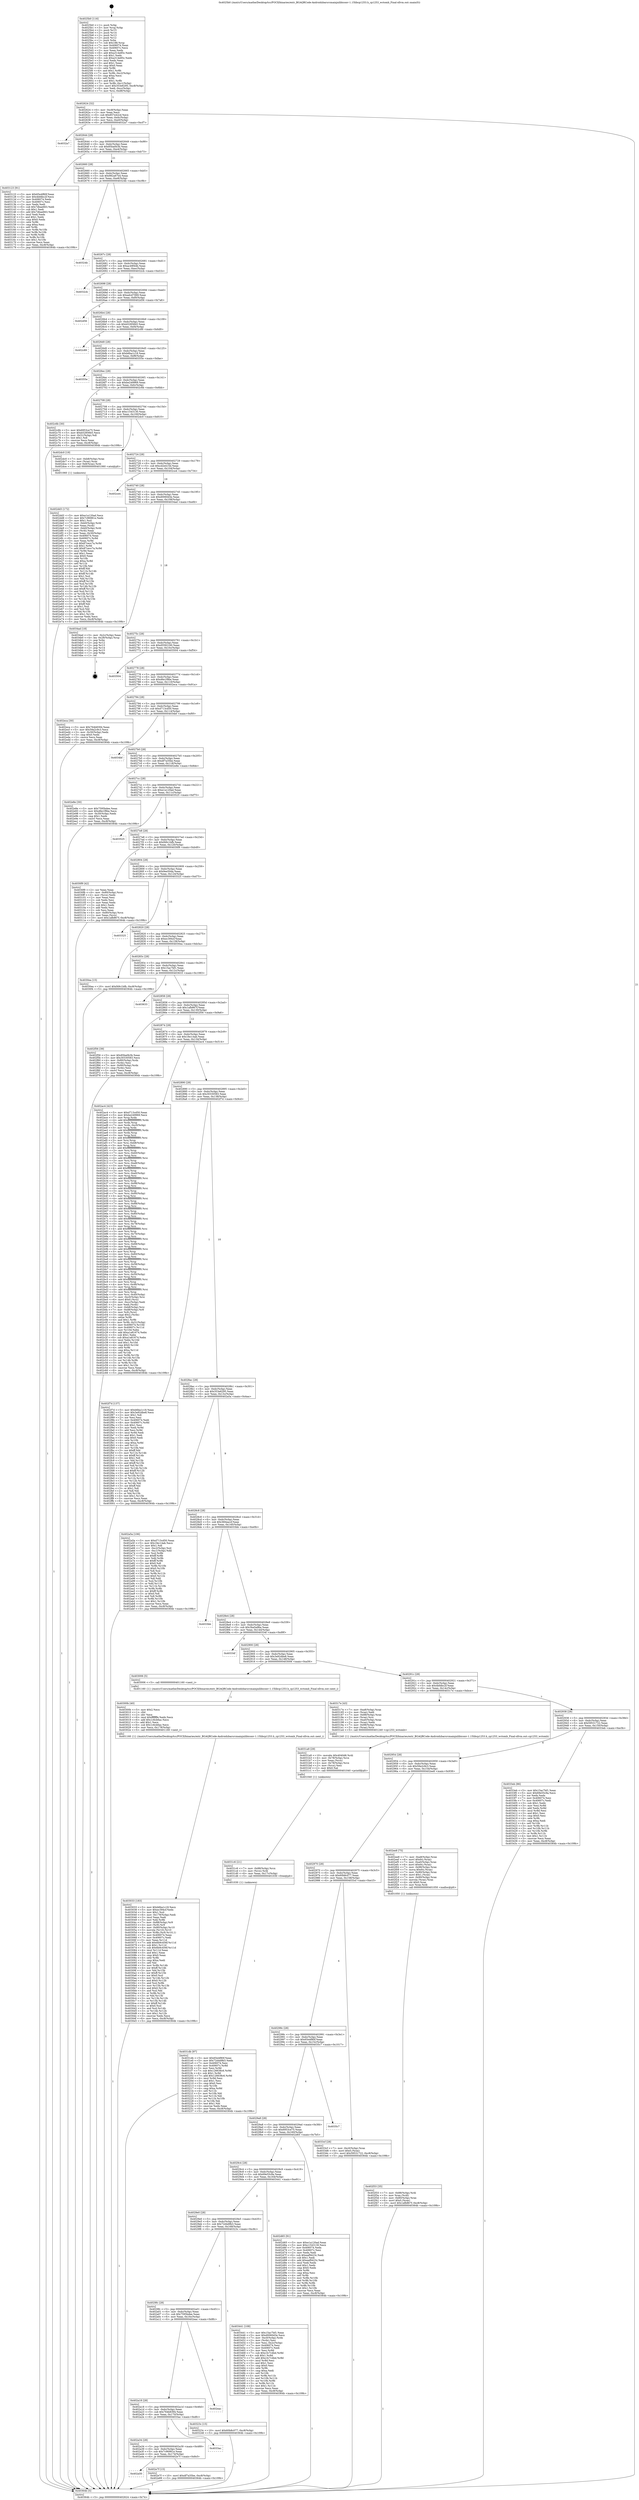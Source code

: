 digraph "0x4025b0" {
  label = "0x4025b0 (/mnt/c/Users/mathe/Desktop/tcc/POCII/binaries/extr_BGAQRCode-Androidzbarsrcmainjnilibiconv-1.15libcp1253.h_cp1253_wctomb_Final-ollvm.out::main(0))"
  labelloc = "t"
  node[shape=record]

  Entry [label="",width=0.3,height=0.3,shape=circle,fillcolor=black,style=filled]
  "0x402624" [label="{
     0x402624 [32]\l
     | [instrs]\l
     &nbsp;&nbsp;0x402624 \<+6\>: mov -0xc8(%rbp),%eax\l
     &nbsp;&nbsp;0x40262a \<+2\>: mov %eax,%ecx\l
     &nbsp;&nbsp;0x40262c \<+6\>: sub $0x857e42cd,%ecx\l
     &nbsp;&nbsp;0x402632 \<+6\>: mov %eax,-0xdc(%rbp)\l
     &nbsp;&nbsp;0x402638 \<+6\>: mov %ecx,-0xe0(%rbp)\l
     &nbsp;&nbsp;0x40263e \<+6\>: je 00000000004032a7 \<main+0xcf7\>\l
  }"]
  "0x4032a7" [label="{
     0x4032a7\l
  }", style=dashed]
  "0x402644" [label="{
     0x402644 [28]\l
     | [instrs]\l
     &nbsp;&nbsp;0x402644 \<+5\>: jmp 0000000000402649 \<main+0x99\>\l
     &nbsp;&nbsp;0x402649 \<+6\>: mov -0xdc(%rbp),%eax\l
     &nbsp;&nbsp;0x40264f \<+5\>: sub $0x85ba0b3b,%eax\l
     &nbsp;&nbsp;0x402654 \<+6\>: mov %eax,-0xe4(%rbp)\l
     &nbsp;&nbsp;0x40265a \<+6\>: je 0000000000403123 \<main+0xb73\>\l
  }"]
  Exit [label="",width=0.3,height=0.3,shape=circle,fillcolor=black,style=filled,peripheries=2]
  "0x403123" [label="{
     0x403123 [91]\l
     | [instrs]\l
     &nbsp;&nbsp;0x403123 \<+5\>: mov $0x65e4f80f,%eax\l
     &nbsp;&nbsp;0x403128 \<+5\>: mov $0x4bfdbc2f,%ecx\l
     &nbsp;&nbsp;0x40312d \<+7\>: mov 0x406074,%edx\l
     &nbsp;&nbsp;0x403134 \<+7\>: mov 0x40607c,%esi\l
     &nbsp;&nbsp;0x40313b \<+2\>: mov %edx,%edi\l
     &nbsp;&nbsp;0x40313d \<+6\>: sub $0x7dbae663,%edi\l
     &nbsp;&nbsp;0x403143 \<+3\>: sub $0x1,%edi\l
     &nbsp;&nbsp;0x403146 \<+6\>: add $0x7dbae663,%edi\l
     &nbsp;&nbsp;0x40314c \<+3\>: imul %edi,%edx\l
     &nbsp;&nbsp;0x40314f \<+3\>: and $0x1,%edx\l
     &nbsp;&nbsp;0x403152 \<+3\>: cmp $0x0,%edx\l
     &nbsp;&nbsp;0x403155 \<+4\>: sete %r8b\l
     &nbsp;&nbsp;0x403159 \<+3\>: cmp $0xa,%esi\l
     &nbsp;&nbsp;0x40315c \<+4\>: setl %r9b\l
     &nbsp;&nbsp;0x403160 \<+3\>: mov %r8b,%r10b\l
     &nbsp;&nbsp;0x403163 \<+3\>: and %r9b,%r10b\l
     &nbsp;&nbsp;0x403166 \<+3\>: xor %r9b,%r8b\l
     &nbsp;&nbsp;0x403169 \<+3\>: or %r8b,%r10b\l
     &nbsp;&nbsp;0x40316c \<+4\>: test $0x1,%r10b\l
     &nbsp;&nbsp;0x403170 \<+3\>: cmovne %ecx,%eax\l
     &nbsp;&nbsp;0x403173 \<+6\>: mov %eax,-0xc8(%rbp)\l
     &nbsp;&nbsp;0x403179 \<+5\>: jmp 000000000040364b \<main+0x109b\>\l
  }"]
  "0x402660" [label="{
     0x402660 [28]\l
     | [instrs]\l
     &nbsp;&nbsp;0x402660 \<+5\>: jmp 0000000000402665 \<main+0xb5\>\l
     &nbsp;&nbsp;0x402665 \<+6\>: mov -0xdc(%rbp),%eax\l
     &nbsp;&nbsp;0x40266b \<+5\>: sub $0x982a67e4,%eax\l
     &nbsp;&nbsp;0x402670 \<+6\>: mov %eax,-0xe8(%rbp)\l
     &nbsp;&nbsp;0x402676 \<+6\>: je 000000000040324b \<main+0xc9b\>\l
  }"]
  "0x4031db" [label="{
     0x4031db [97]\l
     | [instrs]\l
     &nbsp;&nbsp;0x4031db \<+5\>: mov $0x65e4f80f,%eax\l
     &nbsp;&nbsp;0x4031e0 \<+5\>: mov $0x72d4d9b3,%edx\l
     &nbsp;&nbsp;0x4031e5 \<+7\>: mov 0x406074,%esi\l
     &nbsp;&nbsp;0x4031ec \<+8\>: mov 0x40607c,%r8d\l
     &nbsp;&nbsp;0x4031f4 \<+3\>: mov %esi,%r9d\l
     &nbsp;&nbsp;0x4031f7 \<+7\>: sub $0x126638c6,%r9d\l
     &nbsp;&nbsp;0x4031fe \<+4\>: sub $0x1,%r9d\l
     &nbsp;&nbsp;0x403202 \<+7\>: add $0x126638c6,%r9d\l
     &nbsp;&nbsp;0x403209 \<+4\>: imul %r9d,%esi\l
     &nbsp;&nbsp;0x40320d \<+3\>: and $0x1,%esi\l
     &nbsp;&nbsp;0x403210 \<+3\>: cmp $0x0,%esi\l
     &nbsp;&nbsp;0x403213 \<+4\>: sete %r10b\l
     &nbsp;&nbsp;0x403217 \<+4\>: cmp $0xa,%r8d\l
     &nbsp;&nbsp;0x40321b \<+4\>: setl %r11b\l
     &nbsp;&nbsp;0x40321f \<+3\>: mov %r10b,%bl\l
     &nbsp;&nbsp;0x403222 \<+3\>: and %r11b,%bl\l
     &nbsp;&nbsp;0x403225 \<+3\>: xor %r11b,%r10b\l
     &nbsp;&nbsp;0x403228 \<+3\>: or %r10b,%bl\l
     &nbsp;&nbsp;0x40322b \<+3\>: test $0x1,%bl\l
     &nbsp;&nbsp;0x40322e \<+3\>: cmovne %edx,%eax\l
     &nbsp;&nbsp;0x403231 \<+6\>: mov %eax,-0xc8(%rbp)\l
     &nbsp;&nbsp;0x403237 \<+5\>: jmp 000000000040364b \<main+0x109b\>\l
  }"]
  "0x40324b" [label="{
     0x40324b\l
  }", style=dashed]
  "0x40267c" [label="{
     0x40267c [28]\l
     | [instrs]\l
     &nbsp;&nbsp;0x40267c \<+5\>: jmp 0000000000402681 \<main+0xd1\>\l
     &nbsp;&nbsp;0x402681 \<+6\>: mov -0xdc(%rbp),%eax\l
     &nbsp;&nbsp;0x402687 \<+5\>: sub $0xac49f44b,%eax\l
     &nbsp;&nbsp;0x40268c \<+6\>: mov %eax,-0xec(%rbp)\l
     &nbsp;&nbsp;0x402692 \<+6\>: je 00000000004032cb \<main+0xd1b\>\l
  }"]
  "0x4031c6" [label="{
     0x4031c6 [21]\l
     | [instrs]\l
     &nbsp;&nbsp;0x4031c6 \<+7\>: mov -0x88(%rbp),%rcx\l
     &nbsp;&nbsp;0x4031cd \<+3\>: mov (%rcx),%rdi\l
     &nbsp;&nbsp;0x4031d0 \<+6\>: mov %eax,-0x17c(%rbp)\l
     &nbsp;&nbsp;0x4031d6 \<+5\>: call 0000000000401030 \<free@plt\>\l
     | [calls]\l
     &nbsp;&nbsp;0x401030 \{1\} (unknown)\l
  }"]
  "0x4032cb" [label="{
     0x4032cb\l
  }", style=dashed]
  "0x402698" [label="{
     0x402698 [28]\l
     | [instrs]\l
     &nbsp;&nbsp;0x402698 \<+5\>: jmp 000000000040269d \<main+0xed\>\l
     &nbsp;&nbsp;0x40269d \<+6\>: mov -0xdc(%rbp),%eax\l
     &nbsp;&nbsp;0x4026a3 \<+5\>: sub $0xadcd7069,%eax\l
     &nbsp;&nbsp;0x4026a8 \<+6\>: mov %eax,-0xf0(%rbp)\l
     &nbsp;&nbsp;0x4026ae \<+6\>: je 0000000000402d56 \<main+0x7a6\>\l
  }"]
  "0x4031a9" [label="{
     0x4031a9 [29]\l
     | [instrs]\l
     &nbsp;&nbsp;0x4031a9 \<+10\>: movabs $0x4040d6,%rdi\l
     &nbsp;&nbsp;0x4031b3 \<+4\>: mov -0x78(%rbp),%rcx\l
     &nbsp;&nbsp;0x4031b7 \<+2\>: mov %eax,(%rcx)\l
     &nbsp;&nbsp;0x4031b9 \<+4\>: mov -0x78(%rbp),%rcx\l
     &nbsp;&nbsp;0x4031bd \<+2\>: mov (%rcx),%esi\l
     &nbsp;&nbsp;0x4031bf \<+2\>: mov $0x0,%al\l
     &nbsp;&nbsp;0x4031c1 \<+5\>: call 0000000000401040 \<printf@plt\>\l
     | [calls]\l
     &nbsp;&nbsp;0x401040 \{1\} (unknown)\l
  }"]
  "0x402d56" [label="{
     0x402d56\l
  }", style=dashed]
  "0x4026b4" [label="{
     0x4026b4 [28]\l
     | [instrs]\l
     &nbsp;&nbsp;0x4026b4 \<+5\>: jmp 00000000004026b9 \<main+0x109\>\l
     &nbsp;&nbsp;0x4026b9 \<+6\>: mov -0xdc(%rbp),%eax\l
     &nbsp;&nbsp;0x4026bf \<+5\>: sub $0xb52856b5,%eax\l
     &nbsp;&nbsp;0x4026c4 \<+6\>: mov %eax,-0xf4(%rbp)\l
     &nbsp;&nbsp;0x4026ca \<+6\>: je 0000000000402c89 \<main+0x6d9\>\l
  }"]
  "0x403033" [label="{
     0x403033 [183]\l
     | [instrs]\l
     &nbsp;&nbsp;0x403033 \<+5\>: mov $0xb6ba1c18,%ecx\l
     &nbsp;&nbsp;0x403038 \<+5\>: mov $0xec394cf,%edx\l
     &nbsp;&nbsp;0x40303d \<+3\>: mov $0x1,%sil\l
     &nbsp;&nbsp;0x403040 \<+6\>: mov -0x178(%rbp),%edi\l
     &nbsp;&nbsp;0x403046 \<+3\>: imul %eax,%edi\l
     &nbsp;&nbsp;0x403049 \<+3\>: mov %dil,%r8b\l
     &nbsp;&nbsp;0x40304c \<+7\>: mov -0x88(%rbp),%r9\l
     &nbsp;&nbsp;0x403053 \<+3\>: mov (%r9),%r9\l
     &nbsp;&nbsp;0x403056 \<+4\>: mov -0x80(%rbp),%r10\l
     &nbsp;&nbsp;0x40305a \<+3\>: movslq (%r10),%r10\l
     &nbsp;&nbsp;0x40305d \<+4\>: mov %r8b,(%r9,%r10,1)\l
     &nbsp;&nbsp;0x403061 \<+7\>: mov 0x406074,%eax\l
     &nbsp;&nbsp;0x403068 \<+7\>: mov 0x40607c,%edi\l
     &nbsp;&nbsp;0x40306f \<+3\>: mov %eax,%r11d\l
     &nbsp;&nbsp;0x403072 \<+7\>: add $0x6b9c456f,%r11d\l
     &nbsp;&nbsp;0x403079 \<+4\>: sub $0x1,%r11d\l
     &nbsp;&nbsp;0x40307d \<+7\>: sub $0x6b9c456f,%r11d\l
     &nbsp;&nbsp;0x403084 \<+4\>: imul %r11d,%eax\l
     &nbsp;&nbsp;0x403088 \<+3\>: and $0x1,%eax\l
     &nbsp;&nbsp;0x40308b \<+3\>: cmp $0x0,%eax\l
     &nbsp;&nbsp;0x40308e \<+4\>: sete %r8b\l
     &nbsp;&nbsp;0x403092 \<+3\>: cmp $0xa,%edi\l
     &nbsp;&nbsp;0x403095 \<+3\>: setl %bl\l
     &nbsp;&nbsp;0x403098 \<+3\>: mov %r8b,%r14b\l
     &nbsp;&nbsp;0x40309b \<+4\>: xor $0xff,%r14b\l
     &nbsp;&nbsp;0x40309f \<+3\>: mov %bl,%r15b\l
     &nbsp;&nbsp;0x4030a2 \<+4\>: xor $0xff,%r15b\l
     &nbsp;&nbsp;0x4030a6 \<+4\>: xor $0x0,%sil\l
     &nbsp;&nbsp;0x4030aa \<+3\>: mov %r14b,%r12b\l
     &nbsp;&nbsp;0x4030ad \<+4\>: and $0x0,%r12b\l
     &nbsp;&nbsp;0x4030b1 \<+3\>: and %sil,%r8b\l
     &nbsp;&nbsp;0x4030b4 \<+3\>: mov %r15b,%r13b\l
     &nbsp;&nbsp;0x4030b7 \<+4\>: and $0x0,%r13b\l
     &nbsp;&nbsp;0x4030bb \<+3\>: and %sil,%bl\l
     &nbsp;&nbsp;0x4030be \<+3\>: or %r8b,%r12b\l
     &nbsp;&nbsp;0x4030c1 \<+3\>: or %bl,%r13b\l
     &nbsp;&nbsp;0x4030c4 \<+3\>: xor %r13b,%r12b\l
     &nbsp;&nbsp;0x4030c7 \<+3\>: or %r15b,%r14b\l
     &nbsp;&nbsp;0x4030ca \<+4\>: xor $0xff,%r14b\l
     &nbsp;&nbsp;0x4030ce \<+4\>: or $0x0,%sil\l
     &nbsp;&nbsp;0x4030d2 \<+3\>: and %sil,%r14b\l
     &nbsp;&nbsp;0x4030d5 \<+3\>: or %r14b,%r12b\l
     &nbsp;&nbsp;0x4030d8 \<+4\>: test $0x1,%r12b\l
     &nbsp;&nbsp;0x4030dc \<+3\>: cmovne %edx,%ecx\l
     &nbsp;&nbsp;0x4030df \<+6\>: mov %ecx,-0xc8(%rbp)\l
     &nbsp;&nbsp;0x4030e5 \<+5\>: jmp 000000000040364b \<main+0x109b\>\l
  }"]
  "0x402c89" [label="{
     0x402c89\l
  }", style=dashed]
  "0x4026d0" [label="{
     0x4026d0 [28]\l
     | [instrs]\l
     &nbsp;&nbsp;0x4026d0 \<+5\>: jmp 00000000004026d5 \<main+0x125\>\l
     &nbsp;&nbsp;0x4026d5 \<+6\>: mov -0xdc(%rbp),%eax\l
     &nbsp;&nbsp;0x4026db \<+5\>: sub $0xb6ba1c18,%eax\l
     &nbsp;&nbsp;0x4026e0 \<+6\>: mov %eax,-0xf8(%rbp)\l
     &nbsp;&nbsp;0x4026e6 \<+6\>: je 000000000040355e \<main+0xfae\>\l
  }"]
  "0x40300b" [label="{
     0x40300b [40]\l
     | [instrs]\l
     &nbsp;&nbsp;0x40300b \<+5\>: mov $0x2,%ecx\l
     &nbsp;&nbsp;0x403010 \<+1\>: cltd\l
     &nbsp;&nbsp;0x403011 \<+2\>: idiv %ecx\l
     &nbsp;&nbsp;0x403013 \<+6\>: imul $0xfffffffe,%edx,%ecx\l
     &nbsp;&nbsp;0x403019 \<+6\>: add $0x1c6cb6ac,%ecx\l
     &nbsp;&nbsp;0x40301f \<+3\>: add $0x1,%ecx\l
     &nbsp;&nbsp;0x403022 \<+6\>: sub $0x1c6cb6ac,%ecx\l
     &nbsp;&nbsp;0x403028 \<+6\>: mov %ecx,-0x178(%rbp)\l
     &nbsp;&nbsp;0x40302e \<+5\>: call 0000000000401160 \<next_i\>\l
     | [calls]\l
     &nbsp;&nbsp;0x401160 \{1\} (/mnt/c/Users/mathe/Desktop/tcc/POCII/binaries/extr_BGAQRCode-Androidzbarsrcmainjnilibiconv-1.15libcp1253.h_cp1253_wctomb_Final-ollvm.out::next_i)\l
  }"]
  "0x40355e" [label="{
     0x40355e\l
  }", style=dashed]
  "0x4026ec" [label="{
     0x4026ec [28]\l
     | [instrs]\l
     &nbsp;&nbsp;0x4026ec \<+5\>: jmp 00000000004026f1 \<main+0x141\>\l
     &nbsp;&nbsp;0x4026f1 \<+6\>: mov -0xdc(%rbp),%eax\l
     &nbsp;&nbsp;0x4026f7 \<+5\>: sub $0xbe249969,%eax\l
     &nbsp;&nbsp;0x4026fc \<+6\>: mov %eax,-0xfc(%rbp)\l
     &nbsp;&nbsp;0x402702 \<+6\>: je 0000000000402c6b \<main+0x6bb\>\l
  }"]
  "0x402f33" [label="{
     0x402f33 [35]\l
     | [instrs]\l
     &nbsp;&nbsp;0x402f33 \<+7\>: mov -0x88(%rbp),%rdi\l
     &nbsp;&nbsp;0x402f3a \<+3\>: mov %rax,(%rdi)\l
     &nbsp;&nbsp;0x402f3d \<+4\>: mov -0x80(%rbp),%rax\l
     &nbsp;&nbsp;0x402f41 \<+6\>: movl $0x0,(%rax)\l
     &nbsp;&nbsp;0x402f47 \<+10\>: movl $0x1afb867f,-0xc8(%rbp)\l
     &nbsp;&nbsp;0x402f51 \<+5\>: jmp 000000000040364b \<main+0x109b\>\l
  }"]
  "0x402c6b" [label="{
     0x402c6b [30]\l
     | [instrs]\l
     &nbsp;&nbsp;0x402c6b \<+5\>: mov $0x6953ce75,%eax\l
     &nbsp;&nbsp;0x402c70 \<+5\>: mov $0xb52856b5,%ecx\l
     &nbsp;&nbsp;0x402c75 \<+3\>: mov -0x31(%rbp),%dl\l
     &nbsp;&nbsp;0x402c78 \<+3\>: test $0x1,%dl\l
     &nbsp;&nbsp;0x402c7b \<+3\>: cmovne %ecx,%eax\l
     &nbsp;&nbsp;0x402c7e \<+6\>: mov %eax,-0xc8(%rbp)\l
     &nbsp;&nbsp;0x402c84 \<+5\>: jmp 000000000040364b \<main+0x109b\>\l
  }"]
  "0x402708" [label="{
     0x402708 [28]\l
     | [instrs]\l
     &nbsp;&nbsp;0x402708 \<+5\>: jmp 000000000040270d \<main+0x15d\>\l
     &nbsp;&nbsp;0x40270d \<+6\>: mov -0xdc(%rbp),%eax\l
     &nbsp;&nbsp;0x402713 \<+5\>: sub $0xc1543130,%eax\l
     &nbsp;&nbsp;0x402718 \<+6\>: mov %eax,-0x100(%rbp)\l
     &nbsp;&nbsp;0x40271e \<+6\>: je 0000000000402dc0 \<main+0x810\>\l
  }"]
  "0x402a50" [label="{
     0x402a50\l
  }", style=dashed]
  "0x402dc0" [label="{
     0x402dc0 [19]\l
     | [instrs]\l
     &nbsp;&nbsp;0x402dc0 \<+7\>: mov -0xb8(%rbp),%rax\l
     &nbsp;&nbsp;0x402dc7 \<+3\>: mov (%rax),%rax\l
     &nbsp;&nbsp;0x402dca \<+4\>: mov 0x8(%rax),%rdi\l
     &nbsp;&nbsp;0x402dce \<+5\>: call 0000000000401060 \<atoi@plt\>\l
     | [calls]\l
     &nbsp;&nbsp;0x401060 \{1\} (unknown)\l
  }"]
  "0x402724" [label="{
     0x402724 [28]\l
     | [instrs]\l
     &nbsp;&nbsp;0x402724 \<+5\>: jmp 0000000000402729 \<main+0x179\>\l
     &nbsp;&nbsp;0x402729 \<+6\>: mov -0xdc(%rbp),%eax\l
     &nbsp;&nbsp;0x40272f \<+5\>: sub $0xcd2e415d,%eax\l
     &nbsp;&nbsp;0x402734 \<+6\>: mov %eax,-0x104(%rbp)\l
     &nbsp;&nbsp;0x40273a \<+6\>: je 0000000000402ce4 \<main+0x734\>\l
  }"]
  "0x402e7f" [label="{
     0x402e7f [15]\l
     | [instrs]\l
     &nbsp;&nbsp;0x402e7f \<+10\>: movl $0xdf7a35be,-0xc8(%rbp)\l
     &nbsp;&nbsp;0x402e89 \<+5\>: jmp 000000000040364b \<main+0x109b\>\l
  }"]
  "0x402ce4" [label="{
     0x402ce4\l
  }", style=dashed]
  "0x402740" [label="{
     0x402740 [28]\l
     | [instrs]\l
     &nbsp;&nbsp;0x402740 \<+5\>: jmp 0000000000402745 \<main+0x195\>\l
     &nbsp;&nbsp;0x402745 \<+6\>: mov -0xdc(%rbp),%eax\l
     &nbsp;&nbsp;0x40274b \<+5\>: sub $0xd0060d3e,%eax\l
     &nbsp;&nbsp;0x402750 \<+6\>: mov %eax,-0x108(%rbp)\l
     &nbsp;&nbsp;0x402756 \<+6\>: je 00000000004034ad \<main+0xefd\>\l
  }"]
  "0x402a34" [label="{
     0x402a34 [28]\l
     | [instrs]\l
     &nbsp;&nbsp;0x402a34 \<+5\>: jmp 0000000000402a39 \<main+0x489\>\l
     &nbsp;&nbsp;0x402a39 \<+6\>: mov -0xdc(%rbp),%eax\l
     &nbsp;&nbsp;0x402a3f \<+5\>: sub $0x7c96981e,%eax\l
     &nbsp;&nbsp;0x402a44 \<+6\>: mov %eax,-0x174(%rbp)\l
     &nbsp;&nbsp;0x402a4a \<+6\>: je 0000000000402e7f \<main+0x8cf\>\l
  }"]
  "0x4034ad" [label="{
     0x4034ad [18]\l
     | [instrs]\l
     &nbsp;&nbsp;0x4034ad \<+3\>: mov -0x2c(%rbp),%eax\l
     &nbsp;&nbsp;0x4034b0 \<+4\>: lea -0x28(%rbp),%rsp\l
     &nbsp;&nbsp;0x4034b4 \<+1\>: pop %rbx\l
     &nbsp;&nbsp;0x4034b5 \<+2\>: pop %r12\l
     &nbsp;&nbsp;0x4034b7 \<+2\>: pop %r13\l
     &nbsp;&nbsp;0x4034b9 \<+2\>: pop %r14\l
     &nbsp;&nbsp;0x4034bb \<+2\>: pop %r15\l
     &nbsp;&nbsp;0x4034bd \<+1\>: pop %rbp\l
     &nbsp;&nbsp;0x4034be \<+1\>: ret\l
  }"]
  "0x40275c" [label="{
     0x40275c [28]\l
     | [instrs]\l
     &nbsp;&nbsp;0x40275c \<+5\>: jmp 0000000000402761 \<main+0x1b1\>\l
     &nbsp;&nbsp;0x402761 \<+6\>: mov -0xdc(%rbp),%eax\l
     &nbsp;&nbsp;0x402767 \<+5\>: sub $0xd5592160,%eax\l
     &nbsp;&nbsp;0x40276c \<+6\>: mov %eax,-0x10c(%rbp)\l
     &nbsp;&nbsp;0x402772 \<+6\>: je 0000000000403504 \<main+0xf54\>\l
  }"]
  "0x4033ac" [label="{
     0x4033ac\l
  }", style=dashed]
  "0x403504" [label="{
     0x403504\l
  }", style=dashed]
  "0x402778" [label="{
     0x402778 [28]\l
     | [instrs]\l
     &nbsp;&nbsp;0x402778 \<+5\>: jmp 000000000040277d \<main+0x1cd\>\l
     &nbsp;&nbsp;0x40277d \<+6\>: mov -0xdc(%rbp),%eax\l
     &nbsp;&nbsp;0x402783 \<+5\>: sub $0xd6e1f9be,%eax\l
     &nbsp;&nbsp;0x402788 \<+6\>: mov %eax,-0x110(%rbp)\l
     &nbsp;&nbsp;0x40278e \<+6\>: je 0000000000402eca \<main+0x91a\>\l
  }"]
  "0x402a18" [label="{
     0x402a18 [28]\l
     | [instrs]\l
     &nbsp;&nbsp;0x402a18 \<+5\>: jmp 0000000000402a1d \<main+0x46d\>\l
     &nbsp;&nbsp;0x402a1d \<+6\>: mov -0xdc(%rbp),%eax\l
     &nbsp;&nbsp;0x402a23 \<+5\>: sub $0x764b8394,%eax\l
     &nbsp;&nbsp;0x402a28 \<+6\>: mov %eax,-0x170(%rbp)\l
     &nbsp;&nbsp;0x402a2e \<+6\>: je 00000000004033ac \<main+0xdfc\>\l
  }"]
  "0x402eca" [label="{
     0x402eca [30]\l
     | [instrs]\l
     &nbsp;&nbsp;0x402eca \<+5\>: mov $0x764b8394,%eax\l
     &nbsp;&nbsp;0x402ecf \<+5\>: mov $0x59a2c9c3,%ecx\l
     &nbsp;&nbsp;0x402ed4 \<+3\>: mov -0x30(%rbp),%edx\l
     &nbsp;&nbsp;0x402ed7 \<+3\>: cmp $0x0,%edx\l
     &nbsp;&nbsp;0x402eda \<+3\>: cmove %ecx,%eax\l
     &nbsp;&nbsp;0x402edd \<+6\>: mov %eax,-0xc8(%rbp)\l
     &nbsp;&nbsp;0x402ee3 \<+5\>: jmp 000000000040364b \<main+0x109b\>\l
  }"]
  "0x402794" [label="{
     0x402794 [28]\l
     | [instrs]\l
     &nbsp;&nbsp;0x402794 \<+5\>: jmp 0000000000402799 \<main+0x1e9\>\l
     &nbsp;&nbsp;0x402799 \<+6\>: mov -0xdc(%rbp),%eax\l
     &nbsp;&nbsp;0x40279f \<+5\>: sub $0xd713cd50,%eax\l
     &nbsp;&nbsp;0x4027a4 \<+6\>: mov %eax,-0x114(%rbp)\l
     &nbsp;&nbsp;0x4027aa \<+6\>: je 00000000004034bf \<main+0xf0f\>\l
  }"]
  "0x402eac" [label="{
     0x402eac\l
  }", style=dashed]
  "0x4034bf" [label="{
     0x4034bf\l
  }", style=dashed]
  "0x4027b0" [label="{
     0x4027b0 [28]\l
     | [instrs]\l
     &nbsp;&nbsp;0x4027b0 \<+5\>: jmp 00000000004027b5 \<main+0x205\>\l
     &nbsp;&nbsp;0x4027b5 \<+6\>: mov -0xdc(%rbp),%eax\l
     &nbsp;&nbsp;0x4027bb \<+5\>: sub $0xdf7a35be,%eax\l
     &nbsp;&nbsp;0x4027c0 \<+6\>: mov %eax,-0x118(%rbp)\l
     &nbsp;&nbsp;0x4027c6 \<+6\>: je 0000000000402e8e \<main+0x8de\>\l
  }"]
  "0x4029fc" [label="{
     0x4029fc [28]\l
     | [instrs]\l
     &nbsp;&nbsp;0x4029fc \<+5\>: jmp 0000000000402a01 \<main+0x451\>\l
     &nbsp;&nbsp;0x402a01 \<+6\>: mov -0xdc(%rbp),%eax\l
     &nbsp;&nbsp;0x402a07 \<+5\>: sub $0x7595bdee,%eax\l
     &nbsp;&nbsp;0x402a0c \<+6\>: mov %eax,-0x16c(%rbp)\l
     &nbsp;&nbsp;0x402a12 \<+6\>: je 0000000000402eac \<main+0x8fc\>\l
  }"]
  "0x402e8e" [label="{
     0x402e8e [30]\l
     | [instrs]\l
     &nbsp;&nbsp;0x402e8e \<+5\>: mov $0x7595bdee,%eax\l
     &nbsp;&nbsp;0x402e93 \<+5\>: mov $0xd6e1f9be,%ecx\l
     &nbsp;&nbsp;0x402e98 \<+3\>: mov -0x30(%rbp),%edx\l
     &nbsp;&nbsp;0x402e9b \<+3\>: cmp $0x1,%edx\l
     &nbsp;&nbsp;0x402e9e \<+3\>: cmovl %ecx,%eax\l
     &nbsp;&nbsp;0x402ea1 \<+6\>: mov %eax,-0xc8(%rbp)\l
     &nbsp;&nbsp;0x402ea7 \<+5\>: jmp 000000000040364b \<main+0x109b\>\l
  }"]
  "0x4027cc" [label="{
     0x4027cc [28]\l
     | [instrs]\l
     &nbsp;&nbsp;0x4027cc \<+5\>: jmp 00000000004027d1 \<main+0x221\>\l
     &nbsp;&nbsp;0x4027d1 \<+6\>: mov -0xdc(%rbp),%eax\l
     &nbsp;&nbsp;0x4027d7 \<+5\>: sub $0xe1a120ad,%eax\l
     &nbsp;&nbsp;0x4027dc \<+6\>: mov %eax,-0x11c(%rbp)\l
     &nbsp;&nbsp;0x4027e2 \<+6\>: je 0000000000403525 \<main+0xf75\>\l
  }"]
  "0x40323c" [label="{
     0x40323c [15]\l
     | [instrs]\l
     &nbsp;&nbsp;0x40323c \<+10\>: movl $0x60b8c077,-0xc8(%rbp)\l
     &nbsp;&nbsp;0x403246 \<+5\>: jmp 000000000040364b \<main+0x109b\>\l
  }"]
  "0x403525" [label="{
     0x403525\l
  }", style=dashed]
  "0x4027e8" [label="{
     0x4027e8 [28]\l
     | [instrs]\l
     &nbsp;&nbsp;0x4027e8 \<+5\>: jmp 00000000004027ed \<main+0x23d\>\l
     &nbsp;&nbsp;0x4027ed \<+6\>: mov -0xdc(%rbp),%eax\l
     &nbsp;&nbsp;0x4027f3 \<+5\>: sub $0xf49c1bfb,%eax\l
     &nbsp;&nbsp;0x4027f8 \<+6\>: mov %eax,-0x120(%rbp)\l
     &nbsp;&nbsp;0x4027fe \<+6\>: je 00000000004030f9 \<main+0xb49\>\l
  }"]
  "0x4029e0" [label="{
     0x4029e0 [28]\l
     | [instrs]\l
     &nbsp;&nbsp;0x4029e0 \<+5\>: jmp 00000000004029e5 \<main+0x435\>\l
     &nbsp;&nbsp;0x4029e5 \<+6\>: mov -0xdc(%rbp),%eax\l
     &nbsp;&nbsp;0x4029eb \<+5\>: sub $0x72d4d9b3,%eax\l
     &nbsp;&nbsp;0x4029f0 \<+6\>: mov %eax,-0x168(%rbp)\l
     &nbsp;&nbsp;0x4029f6 \<+6\>: je 000000000040323c \<main+0xc8c\>\l
  }"]
  "0x4030f9" [label="{
     0x4030f9 [42]\l
     | [instrs]\l
     &nbsp;&nbsp;0x4030f9 \<+2\>: xor %eax,%eax\l
     &nbsp;&nbsp;0x4030fb \<+4\>: mov -0x80(%rbp),%rcx\l
     &nbsp;&nbsp;0x4030ff \<+2\>: mov (%rcx),%edx\l
     &nbsp;&nbsp;0x403101 \<+2\>: mov %eax,%esi\l
     &nbsp;&nbsp;0x403103 \<+2\>: sub %edx,%esi\l
     &nbsp;&nbsp;0x403105 \<+2\>: mov %eax,%edx\l
     &nbsp;&nbsp;0x403107 \<+3\>: sub $0x1,%edx\l
     &nbsp;&nbsp;0x40310a \<+2\>: add %edx,%esi\l
     &nbsp;&nbsp;0x40310c \<+2\>: sub %esi,%eax\l
     &nbsp;&nbsp;0x40310e \<+4\>: mov -0x80(%rbp),%rcx\l
     &nbsp;&nbsp;0x403112 \<+2\>: mov %eax,(%rcx)\l
     &nbsp;&nbsp;0x403114 \<+10\>: movl $0x1afb867f,-0xc8(%rbp)\l
     &nbsp;&nbsp;0x40311e \<+5\>: jmp 000000000040364b \<main+0x109b\>\l
  }"]
  "0x402804" [label="{
     0x402804 [28]\l
     | [instrs]\l
     &nbsp;&nbsp;0x402804 \<+5\>: jmp 0000000000402809 \<main+0x259\>\l
     &nbsp;&nbsp;0x402809 \<+6\>: mov -0xdc(%rbp),%eax\l
     &nbsp;&nbsp;0x40280f \<+5\>: sub $0x9ee50da,%eax\l
     &nbsp;&nbsp;0x402814 \<+6\>: mov %eax,-0x124(%rbp)\l
     &nbsp;&nbsp;0x40281a \<+6\>: je 0000000000403325 \<main+0xd75\>\l
  }"]
  "0x403441" [label="{
     0x403441 [108]\l
     | [instrs]\l
     &nbsp;&nbsp;0x403441 \<+5\>: mov $0x15ac7bf1,%eax\l
     &nbsp;&nbsp;0x403446 \<+5\>: mov $0xd0060d3e,%ecx\l
     &nbsp;&nbsp;0x40344b \<+7\>: mov -0xc0(%rbp),%rdx\l
     &nbsp;&nbsp;0x403452 \<+2\>: mov (%rdx),%esi\l
     &nbsp;&nbsp;0x403454 \<+3\>: mov %esi,-0x2c(%rbp)\l
     &nbsp;&nbsp;0x403457 \<+7\>: mov 0x406074,%esi\l
     &nbsp;&nbsp;0x40345e \<+7\>: mov 0x40607c,%edi\l
     &nbsp;&nbsp;0x403465 \<+3\>: mov %esi,%r8d\l
     &nbsp;&nbsp;0x403468 \<+7\>: sub $0xc3c7c4bd,%r8d\l
     &nbsp;&nbsp;0x40346f \<+4\>: sub $0x1,%r8d\l
     &nbsp;&nbsp;0x403473 \<+7\>: add $0xc3c7c4bd,%r8d\l
     &nbsp;&nbsp;0x40347a \<+4\>: imul %r8d,%esi\l
     &nbsp;&nbsp;0x40347e \<+3\>: and $0x1,%esi\l
     &nbsp;&nbsp;0x403481 \<+3\>: cmp $0x0,%esi\l
     &nbsp;&nbsp;0x403484 \<+4\>: sete %r9b\l
     &nbsp;&nbsp;0x403488 \<+3\>: cmp $0xa,%edi\l
     &nbsp;&nbsp;0x40348b \<+4\>: setl %r10b\l
     &nbsp;&nbsp;0x40348f \<+3\>: mov %r9b,%r11b\l
     &nbsp;&nbsp;0x403492 \<+3\>: and %r10b,%r11b\l
     &nbsp;&nbsp;0x403495 \<+3\>: xor %r10b,%r9b\l
     &nbsp;&nbsp;0x403498 \<+3\>: or %r9b,%r11b\l
     &nbsp;&nbsp;0x40349b \<+4\>: test $0x1,%r11b\l
     &nbsp;&nbsp;0x40349f \<+3\>: cmovne %ecx,%eax\l
     &nbsp;&nbsp;0x4034a2 \<+6\>: mov %eax,-0xc8(%rbp)\l
     &nbsp;&nbsp;0x4034a8 \<+5\>: jmp 000000000040364b \<main+0x109b\>\l
  }"]
  "0x403325" [label="{
     0x403325\l
  }", style=dashed]
  "0x402820" [label="{
     0x402820 [28]\l
     | [instrs]\l
     &nbsp;&nbsp;0x402820 \<+5\>: jmp 0000000000402825 \<main+0x275\>\l
     &nbsp;&nbsp;0x402825 \<+6\>: mov -0xdc(%rbp),%eax\l
     &nbsp;&nbsp;0x40282b \<+5\>: sub $0xec394cf,%eax\l
     &nbsp;&nbsp;0x402830 \<+6\>: mov %eax,-0x128(%rbp)\l
     &nbsp;&nbsp;0x402836 \<+6\>: je 00000000004030ea \<main+0xb3a\>\l
  }"]
  "0x402dd3" [label="{
     0x402dd3 [172]\l
     | [instrs]\l
     &nbsp;&nbsp;0x402dd3 \<+5\>: mov $0xe1a120ad,%ecx\l
     &nbsp;&nbsp;0x402dd8 \<+5\>: mov $0x7c96981e,%edx\l
     &nbsp;&nbsp;0x402ddd \<+3\>: mov $0x1,%sil\l
     &nbsp;&nbsp;0x402de0 \<+7\>: mov -0xb0(%rbp),%rdi\l
     &nbsp;&nbsp;0x402de7 \<+2\>: mov %eax,(%rdi)\l
     &nbsp;&nbsp;0x402de9 \<+7\>: mov -0xb0(%rbp),%rdi\l
     &nbsp;&nbsp;0x402df0 \<+2\>: mov (%rdi),%eax\l
     &nbsp;&nbsp;0x402df2 \<+3\>: mov %eax,-0x30(%rbp)\l
     &nbsp;&nbsp;0x402df5 \<+7\>: mov 0x406074,%eax\l
     &nbsp;&nbsp;0x402dfc \<+8\>: mov 0x40607c,%r8d\l
     &nbsp;&nbsp;0x402e04 \<+3\>: mov %eax,%r9d\l
     &nbsp;&nbsp;0x402e07 \<+7\>: sub $0x87cecc7a,%r9d\l
     &nbsp;&nbsp;0x402e0e \<+4\>: sub $0x1,%r9d\l
     &nbsp;&nbsp;0x402e12 \<+7\>: add $0x87cecc7a,%r9d\l
     &nbsp;&nbsp;0x402e19 \<+4\>: imul %r9d,%eax\l
     &nbsp;&nbsp;0x402e1d \<+3\>: and $0x1,%eax\l
     &nbsp;&nbsp;0x402e20 \<+3\>: cmp $0x0,%eax\l
     &nbsp;&nbsp;0x402e23 \<+4\>: sete %r10b\l
     &nbsp;&nbsp;0x402e27 \<+4\>: cmp $0xa,%r8d\l
     &nbsp;&nbsp;0x402e2b \<+4\>: setl %r11b\l
     &nbsp;&nbsp;0x402e2f \<+3\>: mov %r10b,%bl\l
     &nbsp;&nbsp;0x402e32 \<+3\>: xor $0xff,%bl\l
     &nbsp;&nbsp;0x402e35 \<+3\>: mov %r11b,%r14b\l
     &nbsp;&nbsp;0x402e38 \<+4\>: xor $0xff,%r14b\l
     &nbsp;&nbsp;0x402e3c \<+4\>: xor $0x1,%sil\l
     &nbsp;&nbsp;0x402e40 \<+3\>: mov %bl,%r15b\l
     &nbsp;&nbsp;0x402e43 \<+4\>: and $0xff,%r15b\l
     &nbsp;&nbsp;0x402e47 \<+3\>: and %sil,%r10b\l
     &nbsp;&nbsp;0x402e4a \<+3\>: mov %r14b,%r12b\l
     &nbsp;&nbsp;0x402e4d \<+4\>: and $0xff,%r12b\l
     &nbsp;&nbsp;0x402e51 \<+3\>: and %sil,%r11b\l
     &nbsp;&nbsp;0x402e54 \<+3\>: or %r10b,%r15b\l
     &nbsp;&nbsp;0x402e57 \<+3\>: or %r11b,%r12b\l
     &nbsp;&nbsp;0x402e5a \<+3\>: xor %r12b,%r15b\l
     &nbsp;&nbsp;0x402e5d \<+3\>: or %r14b,%bl\l
     &nbsp;&nbsp;0x402e60 \<+3\>: xor $0xff,%bl\l
     &nbsp;&nbsp;0x402e63 \<+4\>: or $0x1,%sil\l
     &nbsp;&nbsp;0x402e67 \<+3\>: and %sil,%bl\l
     &nbsp;&nbsp;0x402e6a \<+3\>: or %bl,%r15b\l
     &nbsp;&nbsp;0x402e6d \<+4\>: test $0x1,%r15b\l
     &nbsp;&nbsp;0x402e71 \<+3\>: cmovne %edx,%ecx\l
     &nbsp;&nbsp;0x402e74 \<+6\>: mov %ecx,-0xc8(%rbp)\l
     &nbsp;&nbsp;0x402e7a \<+5\>: jmp 000000000040364b \<main+0x109b\>\l
  }"]
  "0x4030ea" [label="{
     0x4030ea [15]\l
     | [instrs]\l
     &nbsp;&nbsp;0x4030ea \<+10\>: movl $0xf49c1bfb,-0xc8(%rbp)\l
     &nbsp;&nbsp;0x4030f4 \<+5\>: jmp 000000000040364b \<main+0x109b\>\l
  }"]
  "0x40283c" [label="{
     0x40283c [28]\l
     | [instrs]\l
     &nbsp;&nbsp;0x40283c \<+5\>: jmp 0000000000402841 \<main+0x291\>\l
     &nbsp;&nbsp;0x402841 \<+6\>: mov -0xdc(%rbp),%eax\l
     &nbsp;&nbsp;0x402847 \<+5\>: sub $0x15ac7bf1,%eax\l
     &nbsp;&nbsp;0x40284c \<+6\>: mov %eax,-0x12c(%rbp)\l
     &nbsp;&nbsp;0x402852 \<+6\>: je 0000000000403633 \<main+0x1083\>\l
  }"]
  "0x4029c4" [label="{
     0x4029c4 [28]\l
     | [instrs]\l
     &nbsp;&nbsp;0x4029c4 \<+5\>: jmp 00000000004029c9 \<main+0x419\>\l
     &nbsp;&nbsp;0x4029c9 \<+6\>: mov -0xdc(%rbp),%eax\l
     &nbsp;&nbsp;0x4029cf \<+5\>: sub $0x69e55c9a,%eax\l
     &nbsp;&nbsp;0x4029d4 \<+6\>: mov %eax,-0x164(%rbp)\l
     &nbsp;&nbsp;0x4029da \<+6\>: je 0000000000403441 \<main+0xe91\>\l
  }"]
  "0x403633" [label="{
     0x403633\l
  }", style=dashed]
  "0x402858" [label="{
     0x402858 [28]\l
     | [instrs]\l
     &nbsp;&nbsp;0x402858 \<+5\>: jmp 000000000040285d \<main+0x2ad\>\l
     &nbsp;&nbsp;0x40285d \<+6\>: mov -0xdc(%rbp),%eax\l
     &nbsp;&nbsp;0x402863 \<+5\>: sub $0x1afb867f,%eax\l
     &nbsp;&nbsp;0x402868 \<+6\>: mov %eax,-0x130(%rbp)\l
     &nbsp;&nbsp;0x40286e \<+6\>: je 0000000000402f56 \<main+0x9a6\>\l
  }"]
  "0x402d65" [label="{
     0x402d65 [91]\l
     | [instrs]\l
     &nbsp;&nbsp;0x402d65 \<+5\>: mov $0xe1a120ad,%eax\l
     &nbsp;&nbsp;0x402d6a \<+5\>: mov $0xc1543130,%ecx\l
     &nbsp;&nbsp;0x402d6f \<+7\>: mov 0x406074,%edx\l
     &nbsp;&nbsp;0x402d76 \<+7\>: mov 0x40607c,%esi\l
     &nbsp;&nbsp;0x402d7d \<+2\>: mov %edx,%edi\l
     &nbsp;&nbsp;0x402d7f \<+6\>: sub $0xeaf9423c,%edi\l
     &nbsp;&nbsp;0x402d85 \<+3\>: sub $0x1,%edi\l
     &nbsp;&nbsp;0x402d88 \<+6\>: add $0xeaf9423c,%edi\l
     &nbsp;&nbsp;0x402d8e \<+3\>: imul %edi,%edx\l
     &nbsp;&nbsp;0x402d91 \<+3\>: and $0x1,%edx\l
     &nbsp;&nbsp;0x402d94 \<+3\>: cmp $0x0,%edx\l
     &nbsp;&nbsp;0x402d97 \<+4\>: sete %r8b\l
     &nbsp;&nbsp;0x402d9b \<+3\>: cmp $0xa,%esi\l
     &nbsp;&nbsp;0x402d9e \<+4\>: setl %r9b\l
     &nbsp;&nbsp;0x402da2 \<+3\>: mov %r8b,%r10b\l
     &nbsp;&nbsp;0x402da5 \<+3\>: and %r9b,%r10b\l
     &nbsp;&nbsp;0x402da8 \<+3\>: xor %r9b,%r8b\l
     &nbsp;&nbsp;0x402dab \<+3\>: or %r8b,%r10b\l
     &nbsp;&nbsp;0x402dae \<+4\>: test $0x1,%r10b\l
     &nbsp;&nbsp;0x402db2 \<+3\>: cmovne %ecx,%eax\l
     &nbsp;&nbsp;0x402db5 \<+6\>: mov %eax,-0xc8(%rbp)\l
     &nbsp;&nbsp;0x402dbb \<+5\>: jmp 000000000040364b \<main+0x109b\>\l
  }"]
  "0x402f56" [label="{
     0x402f56 [39]\l
     | [instrs]\l
     &nbsp;&nbsp;0x402f56 \<+5\>: mov $0x85ba0b3b,%eax\l
     &nbsp;&nbsp;0x402f5b \<+5\>: mov $0x30330583,%ecx\l
     &nbsp;&nbsp;0x402f60 \<+4\>: mov -0x80(%rbp),%rdx\l
     &nbsp;&nbsp;0x402f64 \<+2\>: mov (%rdx),%esi\l
     &nbsp;&nbsp;0x402f66 \<+7\>: mov -0x90(%rbp),%rdx\l
     &nbsp;&nbsp;0x402f6d \<+2\>: cmp (%rdx),%esi\l
     &nbsp;&nbsp;0x402f6f \<+3\>: cmovl %ecx,%eax\l
     &nbsp;&nbsp;0x402f72 \<+6\>: mov %eax,-0xc8(%rbp)\l
     &nbsp;&nbsp;0x402f78 \<+5\>: jmp 000000000040364b \<main+0x109b\>\l
  }"]
  "0x402874" [label="{
     0x402874 [28]\l
     | [instrs]\l
     &nbsp;&nbsp;0x402874 \<+5\>: jmp 0000000000402879 \<main+0x2c9\>\l
     &nbsp;&nbsp;0x402879 \<+6\>: mov -0xdc(%rbp),%eax\l
     &nbsp;&nbsp;0x40287f \<+5\>: sub $0x1fec14ab,%eax\l
     &nbsp;&nbsp;0x402884 \<+6\>: mov %eax,-0x134(%rbp)\l
     &nbsp;&nbsp;0x40288a \<+6\>: je 0000000000402ac4 \<main+0x514\>\l
  }"]
  "0x4029a8" [label="{
     0x4029a8 [28]\l
     | [instrs]\l
     &nbsp;&nbsp;0x4029a8 \<+5\>: jmp 00000000004029ad \<main+0x3fd\>\l
     &nbsp;&nbsp;0x4029ad \<+6\>: mov -0xdc(%rbp),%eax\l
     &nbsp;&nbsp;0x4029b3 \<+5\>: sub $0x6953ce75,%eax\l
     &nbsp;&nbsp;0x4029b8 \<+6\>: mov %eax,-0x160(%rbp)\l
     &nbsp;&nbsp;0x4029be \<+6\>: je 0000000000402d65 \<main+0x7b5\>\l
  }"]
  "0x402ac4" [label="{
     0x402ac4 [423]\l
     | [instrs]\l
     &nbsp;&nbsp;0x402ac4 \<+5\>: mov $0xd713cd50,%eax\l
     &nbsp;&nbsp;0x402ac9 \<+5\>: mov $0xbe249969,%ecx\l
     &nbsp;&nbsp;0x402ace \<+3\>: mov %rsp,%rdx\l
     &nbsp;&nbsp;0x402ad1 \<+4\>: add $0xfffffffffffffff0,%rdx\l
     &nbsp;&nbsp;0x402ad5 \<+3\>: mov %rdx,%rsp\l
     &nbsp;&nbsp;0x402ad8 \<+7\>: mov %rdx,-0xc0(%rbp)\l
     &nbsp;&nbsp;0x402adf \<+3\>: mov %rsp,%rdx\l
     &nbsp;&nbsp;0x402ae2 \<+4\>: add $0xfffffffffffffff0,%rdx\l
     &nbsp;&nbsp;0x402ae6 \<+3\>: mov %rdx,%rsp\l
     &nbsp;&nbsp;0x402ae9 \<+3\>: mov %rsp,%rsi\l
     &nbsp;&nbsp;0x402aec \<+4\>: add $0xfffffffffffffff0,%rsi\l
     &nbsp;&nbsp;0x402af0 \<+3\>: mov %rsi,%rsp\l
     &nbsp;&nbsp;0x402af3 \<+7\>: mov %rsi,-0xb8(%rbp)\l
     &nbsp;&nbsp;0x402afa \<+3\>: mov %rsp,%rsi\l
     &nbsp;&nbsp;0x402afd \<+4\>: add $0xfffffffffffffff0,%rsi\l
     &nbsp;&nbsp;0x402b01 \<+3\>: mov %rsi,%rsp\l
     &nbsp;&nbsp;0x402b04 \<+7\>: mov %rsi,-0xb0(%rbp)\l
     &nbsp;&nbsp;0x402b0b \<+3\>: mov %rsp,%rsi\l
     &nbsp;&nbsp;0x402b0e \<+4\>: add $0xfffffffffffffff0,%rsi\l
     &nbsp;&nbsp;0x402b12 \<+3\>: mov %rsi,%rsp\l
     &nbsp;&nbsp;0x402b15 \<+7\>: mov %rsi,-0xa8(%rbp)\l
     &nbsp;&nbsp;0x402b1c \<+3\>: mov %rsp,%rsi\l
     &nbsp;&nbsp;0x402b1f \<+4\>: add $0xfffffffffffffff0,%rsi\l
     &nbsp;&nbsp;0x402b23 \<+3\>: mov %rsi,%rsp\l
     &nbsp;&nbsp;0x402b26 \<+7\>: mov %rsi,-0xa0(%rbp)\l
     &nbsp;&nbsp;0x402b2d \<+3\>: mov %rsp,%rsi\l
     &nbsp;&nbsp;0x402b30 \<+4\>: add $0xfffffffffffffff0,%rsi\l
     &nbsp;&nbsp;0x402b34 \<+3\>: mov %rsi,%rsp\l
     &nbsp;&nbsp;0x402b37 \<+7\>: mov %rsi,-0x98(%rbp)\l
     &nbsp;&nbsp;0x402b3e \<+3\>: mov %rsp,%rsi\l
     &nbsp;&nbsp;0x402b41 \<+4\>: add $0xfffffffffffffff0,%rsi\l
     &nbsp;&nbsp;0x402b45 \<+3\>: mov %rsi,%rsp\l
     &nbsp;&nbsp;0x402b48 \<+7\>: mov %rsi,-0x90(%rbp)\l
     &nbsp;&nbsp;0x402b4f \<+3\>: mov %rsp,%rsi\l
     &nbsp;&nbsp;0x402b52 \<+4\>: add $0xfffffffffffffff0,%rsi\l
     &nbsp;&nbsp;0x402b56 \<+3\>: mov %rsi,%rsp\l
     &nbsp;&nbsp;0x402b59 \<+7\>: mov %rsi,-0x88(%rbp)\l
     &nbsp;&nbsp;0x402b60 \<+3\>: mov %rsp,%rsi\l
     &nbsp;&nbsp;0x402b63 \<+4\>: add $0xfffffffffffffff0,%rsi\l
     &nbsp;&nbsp;0x402b67 \<+3\>: mov %rsi,%rsp\l
     &nbsp;&nbsp;0x402b6a \<+4\>: mov %rsi,-0x80(%rbp)\l
     &nbsp;&nbsp;0x402b6e \<+3\>: mov %rsp,%rsi\l
     &nbsp;&nbsp;0x402b71 \<+4\>: add $0xfffffffffffffff0,%rsi\l
     &nbsp;&nbsp;0x402b75 \<+3\>: mov %rsi,%rsp\l
     &nbsp;&nbsp;0x402b78 \<+4\>: mov %rsi,-0x78(%rbp)\l
     &nbsp;&nbsp;0x402b7c \<+3\>: mov %rsp,%rsi\l
     &nbsp;&nbsp;0x402b7f \<+4\>: add $0xfffffffffffffff0,%rsi\l
     &nbsp;&nbsp;0x402b83 \<+3\>: mov %rsi,%rsp\l
     &nbsp;&nbsp;0x402b86 \<+4\>: mov %rsi,-0x70(%rbp)\l
     &nbsp;&nbsp;0x402b8a \<+3\>: mov %rsp,%rsi\l
     &nbsp;&nbsp;0x402b8d \<+4\>: add $0xfffffffffffffff0,%rsi\l
     &nbsp;&nbsp;0x402b91 \<+3\>: mov %rsi,%rsp\l
     &nbsp;&nbsp;0x402b94 \<+4\>: mov %rsi,-0x68(%rbp)\l
     &nbsp;&nbsp;0x402b98 \<+3\>: mov %rsp,%rsi\l
     &nbsp;&nbsp;0x402b9b \<+4\>: add $0xfffffffffffffff0,%rsi\l
     &nbsp;&nbsp;0x402b9f \<+3\>: mov %rsi,%rsp\l
     &nbsp;&nbsp;0x402ba2 \<+4\>: mov %rsi,-0x60(%rbp)\l
     &nbsp;&nbsp;0x402ba6 \<+3\>: mov %rsp,%rsi\l
     &nbsp;&nbsp;0x402ba9 \<+4\>: add $0xfffffffffffffff0,%rsi\l
     &nbsp;&nbsp;0x402bad \<+3\>: mov %rsi,%rsp\l
     &nbsp;&nbsp;0x402bb0 \<+4\>: mov %rsi,-0x58(%rbp)\l
     &nbsp;&nbsp;0x402bb4 \<+3\>: mov %rsp,%rsi\l
     &nbsp;&nbsp;0x402bb7 \<+4\>: add $0xfffffffffffffff0,%rsi\l
     &nbsp;&nbsp;0x402bbb \<+3\>: mov %rsi,%rsp\l
     &nbsp;&nbsp;0x402bbe \<+4\>: mov %rsi,-0x50(%rbp)\l
     &nbsp;&nbsp;0x402bc2 \<+3\>: mov %rsp,%rsi\l
     &nbsp;&nbsp;0x402bc5 \<+4\>: add $0xfffffffffffffff0,%rsi\l
     &nbsp;&nbsp;0x402bc9 \<+3\>: mov %rsi,%rsp\l
     &nbsp;&nbsp;0x402bcc \<+4\>: mov %rsi,-0x48(%rbp)\l
     &nbsp;&nbsp;0x402bd0 \<+3\>: mov %rsp,%rsi\l
     &nbsp;&nbsp;0x402bd3 \<+4\>: add $0xfffffffffffffff0,%rsi\l
     &nbsp;&nbsp;0x402bd7 \<+3\>: mov %rsi,%rsp\l
     &nbsp;&nbsp;0x402bda \<+4\>: mov %rsi,-0x40(%rbp)\l
     &nbsp;&nbsp;0x402bde \<+7\>: mov -0xc0(%rbp),%rsi\l
     &nbsp;&nbsp;0x402be5 \<+6\>: movl $0x0,(%rsi)\l
     &nbsp;&nbsp;0x402beb \<+6\>: mov -0xcc(%rbp),%edi\l
     &nbsp;&nbsp;0x402bf1 \<+2\>: mov %edi,(%rdx)\l
     &nbsp;&nbsp;0x402bf3 \<+7\>: mov -0xb8(%rbp),%rsi\l
     &nbsp;&nbsp;0x402bfa \<+7\>: mov -0xd8(%rbp),%r8\l
     &nbsp;&nbsp;0x402c01 \<+3\>: mov %r8,(%rsi)\l
     &nbsp;&nbsp;0x402c04 \<+3\>: cmpl $0x2,(%rdx)\l
     &nbsp;&nbsp;0x402c07 \<+4\>: setne %r9b\l
     &nbsp;&nbsp;0x402c0b \<+4\>: and $0x1,%r9b\l
     &nbsp;&nbsp;0x402c0f \<+4\>: mov %r9b,-0x31(%rbp)\l
     &nbsp;&nbsp;0x402c13 \<+8\>: mov 0x406074,%r10d\l
     &nbsp;&nbsp;0x402c1b \<+8\>: mov 0x40607c,%r11d\l
     &nbsp;&nbsp;0x402c23 \<+3\>: mov %r10d,%ebx\l
     &nbsp;&nbsp;0x402c26 \<+6\>: add $0xa1a81674,%ebx\l
     &nbsp;&nbsp;0x402c2c \<+3\>: sub $0x1,%ebx\l
     &nbsp;&nbsp;0x402c2f \<+6\>: sub $0xa1a81674,%ebx\l
     &nbsp;&nbsp;0x402c35 \<+4\>: imul %ebx,%r10d\l
     &nbsp;&nbsp;0x402c39 \<+4\>: and $0x1,%r10d\l
     &nbsp;&nbsp;0x402c3d \<+4\>: cmp $0x0,%r10d\l
     &nbsp;&nbsp;0x402c41 \<+4\>: sete %r9b\l
     &nbsp;&nbsp;0x402c45 \<+4\>: cmp $0xa,%r11d\l
     &nbsp;&nbsp;0x402c49 \<+4\>: setl %r14b\l
     &nbsp;&nbsp;0x402c4d \<+3\>: mov %r9b,%r15b\l
     &nbsp;&nbsp;0x402c50 \<+3\>: and %r14b,%r15b\l
     &nbsp;&nbsp;0x402c53 \<+3\>: xor %r14b,%r9b\l
     &nbsp;&nbsp;0x402c56 \<+3\>: or %r9b,%r15b\l
     &nbsp;&nbsp;0x402c59 \<+4\>: test $0x1,%r15b\l
     &nbsp;&nbsp;0x402c5d \<+3\>: cmovne %ecx,%eax\l
     &nbsp;&nbsp;0x402c60 \<+6\>: mov %eax,-0xc8(%rbp)\l
     &nbsp;&nbsp;0x402c66 \<+5\>: jmp 000000000040364b \<main+0x109b\>\l
  }"]
  "0x402890" [label="{
     0x402890 [28]\l
     | [instrs]\l
     &nbsp;&nbsp;0x402890 \<+5\>: jmp 0000000000402895 \<main+0x2e5\>\l
     &nbsp;&nbsp;0x402895 \<+6\>: mov -0xdc(%rbp),%eax\l
     &nbsp;&nbsp;0x40289b \<+5\>: sub $0x30330583,%eax\l
     &nbsp;&nbsp;0x4028a0 \<+6\>: mov %eax,-0x138(%rbp)\l
     &nbsp;&nbsp;0x4028a6 \<+6\>: je 0000000000402f7d \<main+0x9cd\>\l
  }"]
  "0x4035c7" [label="{
     0x4035c7\l
  }", style=dashed]
  "0x402f7d" [label="{
     0x402f7d [137]\l
     | [instrs]\l
     &nbsp;&nbsp;0x402f7d \<+5\>: mov $0xb6ba1c18,%eax\l
     &nbsp;&nbsp;0x402f82 \<+5\>: mov $0x3e92dbe8,%ecx\l
     &nbsp;&nbsp;0x402f87 \<+2\>: mov $0x1,%dl\l
     &nbsp;&nbsp;0x402f89 \<+2\>: xor %esi,%esi\l
     &nbsp;&nbsp;0x402f8b \<+7\>: mov 0x406074,%edi\l
     &nbsp;&nbsp;0x402f92 \<+8\>: mov 0x40607c,%r8d\l
     &nbsp;&nbsp;0x402f9a \<+3\>: sub $0x1,%esi\l
     &nbsp;&nbsp;0x402f9d \<+3\>: mov %edi,%r9d\l
     &nbsp;&nbsp;0x402fa0 \<+3\>: add %esi,%r9d\l
     &nbsp;&nbsp;0x402fa3 \<+4\>: imul %r9d,%edi\l
     &nbsp;&nbsp;0x402fa7 \<+3\>: and $0x1,%edi\l
     &nbsp;&nbsp;0x402faa \<+3\>: cmp $0x0,%edi\l
     &nbsp;&nbsp;0x402fad \<+4\>: sete %r10b\l
     &nbsp;&nbsp;0x402fb1 \<+4\>: cmp $0xa,%r8d\l
     &nbsp;&nbsp;0x402fb5 \<+4\>: setl %r11b\l
     &nbsp;&nbsp;0x402fb9 \<+3\>: mov %r10b,%bl\l
     &nbsp;&nbsp;0x402fbc \<+3\>: xor $0xff,%bl\l
     &nbsp;&nbsp;0x402fbf \<+3\>: mov %r11b,%r14b\l
     &nbsp;&nbsp;0x402fc2 \<+4\>: xor $0xff,%r14b\l
     &nbsp;&nbsp;0x402fc6 \<+3\>: xor $0x1,%dl\l
     &nbsp;&nbsp;0x402fc9 \<+3\>: mov %bl,%r15b\l
     &nbsp;&nbsp;0x402fcc \<+4\>: and $0xff,%r15b\l
     &nbsp;&nbsp;0x402fd0 \<+3\>: and %dl,%r10b\l
     &nbsp;&nbsp;0x402fd3 \<+3\>: mov %r14b,%r12b\l
     &nbsp;&nbsp;0x402fd6 \<+4\>: and $0xff,%r12b\l
     &nbsp;&nbsp;0x402fda \<+3\>: and %dl,%r11b\l
     &nbsp;&nbsp;0x402fdd \<+3\>: or %r10b,%r15b\l
     &nbsp;&nbsp;0x402fe0 \<+3\>: or %r11b,%r12b\l
     &nbsp;&nbsp;0x402fe3 \<+3\>: xor %r12b,%r15b\l
     &nbsp;&nbsp;0x402fe6 \<+3\>: or %r14b,%bl\l
     &nbsp;&nbsp;0x402fe9 \<+3\>: xor $0xff,%bl\l
     &nbsp;&nbsp;0x402fec \<+3\>: or $0x1,%dl\l
     &nbsp;&nbsp;0x402fef \<+2\>: and %dl,%bl\l
     &nbsp;&nbsp;0x402ff1 \<+3\>: or %bl,%r15b\l
     &nbsp;&nbsp;0x402ff4 \<+4\>: test $0x1,%r15b\l
     &nbsp;&nbsp;0x402ff8 \<+3\>: cmovne %ecx,%eax\l
     &nbsp;&nbsp;0x402ffb \<+6\>: mov %eax,-0xc8(%rbp)\l
     &nbsp;&nbsp;0x403001 \<+5\>: jmp 000000000040364b \<main+0x109b\>\l
  }"]
  "0x4028ac" [label="{
     0x4028ac [28]\l
     | [instrs]\l
     &nbsp;&nbsp;0x4028ac \<+5\>: jmp 00000000004028b1 \<main+0x301\>\l
     &nbsp;&nbsp;0x4028b1 \<+6\>: mov -0xdc(%rbp),%eax\l
     &nbsp;&nbsp;0x4028b7 \<+5\>: sub $0x353e6295,%eax\l
     &nbsp;&nbsp;0x4028bc \<+6\>: mov %eax,-0x13c(%rbp)\l
     &nbsp;&nbsp;0x4028c2 \<+6\>: je 0000000000402a5a \<main+0x4aa\>\l
  }"]
  "0x40298c" [label="{
     0x40298c [28]\l
     | [instrs]\l
     &nbsp;&nbsp;0x40298c \<+5\>: jmp 0000000000402991 \<main+0x3e1\>\l
     &nbsp;&nbsp;0x402991 \<+6\>: mov -0xdc(%rbp),%eax\l
     &nbsp;&nbsp;0x402997 \<+5\>: sub $0x65e4f80f,%eax\l
     &nbsp;&nbsp;0x40299c \<+6\>: mov %eax,-0x15c(%rbp)\l
     &nbsp;&nbsp;0x4029a2 \<+6\>: je 00000000004035c7 \<main+0x1017\>\l
  }"]
  "0x402a5a" [label="{
     0x402a5a [106]\l
     | [instrs]\l
     &nbsp;&nbsp;0x402a5a \<+5\>: mov $0xd713cd50,%eax\l
     &nbsp;&nbsp;0x402a5f \<+5\>: mov $0x1fec14ab,%ecx\l
     &nbsp;&nbsp;0x402a64 \<+2\>: mov $0x1,%dl\l
     &nbsp;&nbsp;0x402a66 \<+7\>: mov -0xc2(%rbp),%sil\l
     &nbsp;&nbsp;0x402a6d \<+7\>: mov -0xc1(%rbp),%dil\l
     &nbsp;&nbsp;0x402a74 \<+3\>: mov %sil,%r8b\l
     &nbsp;&nbsp;0x402a77 \<+4\>: xor $0xff,%r8b\l
     &nbsp;&nbsp;0x402a7b \<+3\>: mov %dil,%r9b\l
     &nbsp;&nbsp;0x402a7e \<+4\>: xor $0xff,%r9b\l
     &nbsp;&nbsp;0x402a82 \<+3\>: xor $0x0,%dl\l
     &nbsp;&nbsp;0x402a85 \<+3\>: mov %r8b,%r10b\l
     &nbsp;&nbsp;0x402a88 \<+4\>: and $0x0,%r10b\l
     &nbsp;&nbsp;0x402a8c \<+3\>: and %dl,%sil\l
     &nbsp;&nbsp;0x402a8f \<+3\>: mov %r9b,%r11b\l
     &nbsp;&nbsp;0x402a92 \<+4\>: and $0x0,%r11b\l
     &nbsp;&nbsp;0x402a96 \<+3\>: and %dl,%dil\l
     &nbsp;&nbsp;0x402a99 \<+3\>: or %sil,%r10b\l
     &nbsp;&nbsp;0x402a9c \<+3\>: or %dil,%r11b\l
     &nbsp;&nbsp;0x402a9f \<+3\>: xor %r11b,%r10b\l
     &nbsp;&nbsp;0x402aa2 \<+3\>: or %r9b,%r8b\l
     &nbsp;&nbsp;0x402aa5 \<+4\>: xor $0xff,%r8b\l
     &nbsp;&nbsp;0x402aa9 \<+3\>: or $0x0,%dl\l
     &nbsp;&nbsp;0x402aac \<+3\>: and %dl,%r8b\l
     &nbsp;&nbsp;0x402aaf \<+3\>: or %r8b,%r10b\l
     &nbsp;&nbsp;0x402ab2 \<+4\>: test $0x1,%r10b\l
     &nbsp;&nbsp;0x402ab6 \<+3\>: cmovne %ecx,%eax\l
     &nbsp;&nbsp;0x402ab9 \<+6\>: mov %eax,-0xc8(%rbp)\l
     &nbsp;&nbsp;0x402abf \<+5\>: jmp 000000000040364b \<main+0x109b\>\l
  }"]
  "0x4028c8" [label="{
     0x4028c8 [28]\l
     | [instrs]\l
     &nbsp;&nbsp;0x4028c8 \<+5\>: jmp 00000000004028cd \<main+0x31d\>\l
     &nbsp;&nbsp;0x4028cd \<+6\>: mov -0xdc(%rbp),%eax\l
     &nbsp;&nbsp;0x4028d3 \<+5\>: sub $0x360eaccf,%eax\l
     &nbsp;&nbsp;0x4028d8 \<+6\>: mov %eax,-0x140(%rbp)\l
     &nbsp;&nbsp;0x4028de \<+6\>: je 00000000004033bb \<main+0xe0b\>\l
  }"]
  "0x40364b" [label="{
     0x40364b [5]\l
     | [instrs]\l
     &nbsp;&nbsp;0x40364b \<+5\>: jmp 0000000000402624 \<main+0x74\>\l
  }"]
  "0x4025b0" [label="{
     0x4025b0 [116]\l
     | [instrs]\l
     &nbsp;&nbsp;0x4025b0 \<+1\>: push %rbp\l
     &nbsp;&nbsp;0x4025b1 \<+3\>: mov %rsp,%rbp\l
     &nbsp;&nbsp;0x4025b4 \<+2\>: push %r15\l
     &nbsp;&nbsp;0x4025b6 \<+2\>: push %r14\l
     &nbsp;&nbsp;0x4025b8 \<+2\>: push %r13\l
     &nbsp;&nbsp;0x4025ba \<+2\>: push %r12\l
     &nbsp;&nbsp;0x4025bc \<+1\>: push %rbx\l
     &nbsp;&nbsp;0x4025bd \<+7\>: sub $0x188,%rsp\l
     &nbsp;&nbsp;0x4025c4 \<+7\>: mov 0x406074,%eax\l
     &nbsp;&nbsp;0x4025cb \<+7\>: mov 0x40607c,%ecx\l
     &nbsp;&nbsp;0x4025d2 \<+2\>: mov %eax,%edx\l
     &nbsp;&nbsp;0x4025d4 \<+6\>: add $0xa314e85c,%edx\l
     &nbsp;&nbsp;0x4025da \<+3\>: sub $0x1,%edx\l
     &nbsp;&nbsp;0x4025dd \<+6\>: sub $0xa314e85c,%edx\l
     &nbsp;&nbsp;0x4025e3 \<+3\>: imul %edx,%eax\l
     &nbsp;&nbsp;0x4025e6 \<+3\>: and $0x1,%eax\l
     &nbsp;&nbsp;0x4025e9 \<+3\>: cmp $0x0,%eax\l
     &nbsp;&nbsp;0x4025ec \<+4\>: sete %r8b\l
     &nbsp;&nbsp;0x4025f0 \<+4\>: and $0x1,%r8b\l
     &nbsp;&nbsp;0x4025f4 \<+7\>: mov %r8b,-0xc2(%rbp)\l
     &nbsp;&nbsp;0x4025fb \<+3\>: cmp $0xa,%ecx\l
     &nbsp;&nbsp;0x4025fe \<+4\>: setl %r8b\l
     &nbsp;&nbsp;0x402602 \<+4\>: and $0x1,%r8b\l
     &nbsp;&nbsp;0x402606 \<+7\>: mov %r8b,-0xc1(%rbp)\l
     &nbsp;&nbsp;0x40260d \<+10\>: movl $0x353e6295,-0xc8(%rbp)\l
     &nbsp;&nbsp;0x402617 \<+6\>: mov %edi,-0xcc(%rbp)\l
     &nbsp;&nbsp;0x40261d \<+7\>: mov %rsi,-0xd8(%rbp)\l
  }"]
  "0x4033cf" [label="{
     0x4033cf [28]\l
     | [instrs]\l
     &nbsp;&nbsp;0x4033cf \<+7\>: mov -0xc0(%rbp),%rax\l
     &nbsp;&nbsp;0x4033d6 \<+6\>: movl $0x0,(%rax)\l
     &nbsp;&nbsp;0x4033dc \<+10\>: movl $0x59531722,-0xc8(%rbp)\l
     &nbsp;&nbsp;0x4033e6 \<+5\>: jmp 000000000040364b \<main+0x109b\>\l
  }"]
  "0x402970" [label="{
     0x402970 [28]\l
     | [instrs]\l
     &nbsp;&nbsp;0x402970 \<+5\>: jmp 0000000000402975 \<main+0x3c5\>\l
     &nbsp;&nbsp;0x402975 \<+6\>: mov -0xdc(%rbp),%eax\l
     &nbsp;&nbsp;0x40297b \<+5\>: sub $0x60b8c077,%eax\l
     &nbsp;&nbsp;0x402980 \<+6\>: mov %eax,-0x158(%rbp)\l
     &nbsp;&nbsp;0x402986 \<+6\>: je 00000000004033cf \<main+0xe1f\>\l
  }"]
  "0x4033bb" [label="{
     0x4033bb\l
  }", style=dashed]
  "0x4028e4" [label="{
     0x4028e4 [28]\l
     | [instrs]\l
     &nbsp;&nbsp;0x4028e4 \<+5\>: jmp 00000000004028e9 \<main+0x339\>\l
     &nbsp;&nbsp;0x4028e9 \<+6\>: mov -0xdc(%rbp),%eax\l
     &nbsp;&nbsp;0x4028ef \<+5\>: sub $0x3ba5a9ba,%eax\l
     &nbsp;&nbsp;0x4028f4 \<+6\>: mov %eax,-0x144(%rbp)\l
     &nbsp;&nbsp;0x4028fa \<+6\>: je 000000000040334f \<main+0xd9f\>\l
  }"]
  "0x402ee8" [label="{
     0x402ee8 [75]\l
     | [instrs]\l
     &nbsp;&nbsp;0x402ee8 \<+7\>: mov -0xa8(%rbp),%rax\l
     &nbsp;&nbsp;0x402eef \<+6\>: movl $0x64,(%rax)\l
     &nbsp;&nbsp;0x402ef5 \<+7\>: mov -0xa0(%rbp),%rax\l
     &nbsp;&nbsp;0x402efc \<+6\>: movl $0x64,(%rax)\l
     &nbsp;&nbsp;0x402f02 \<+7\>: mov -0x98(%rbp),%rax\l
     &nbsp;&nbsp;0x402f09 \<+7\>: movq $0x64,(%rax)\l
     &nbsp;&nbsp;0x402f10 \<+7\>: mov -0x90(%rbp),%rax\l
     &nbsp;&nbsp;0x402f17 \<+6\>: movl $0x1,(%rax)\l
     &nbsp;&nbsp;0x402f1d \<+7\>: mov -0x90(%rbp),%rax\l
     &nbsp;&nbsp;0x402f24 \<+3\>: movslq (%rax),%rax\l
     &nbsp;&nbsp;0x402f27 \<+4\>: shl $0x0,%rax\l
     &nbsp;&nbsp;0x402f2b \<+3\>: mov %rax,%rdi\l
     &nbsp;&nbsp;0x402f2e \<+5\>: call 0000000000401050 \<malloc@plt\>\l
     | [calls]\l
     &nbsp;&nbsp;0x401050 \{1\} (unknown)\l
  }"]
  "0x40334f" [label="{
     0x40334f\l
  }", style=dashed]
  "0x402900" [label="{
     0x402900 [28]\l
     | [instrs]\l
     &nbsp;&nbsp;0x402900 \<+5\>: jmp 0000000000402905 \<main+0x355\>\l
     &nbsp;&nbsp;0x402905 \<+6\>: mov -0xdc(%rbp),%eax\l
     &nbsp;&nbsp;0x40290b \<+5\>: sub $0x3e92dbe8,%eax\l
     &nbsp;&nbsp;0x402910 \<+6\>: mov %eax,-0x148(%rbp)\l
     &nbsp;&nbsp;0x402916 \<+6\>: je 0000000000403006 \<main+0xa56\>\l
  }"]
  "0x402954" [label="{
     0x402954 [28]\l
     | [instrs]\l
     &nbsp;&nbsp;0x402954 \<+5\>: jmp 0000000000402959 \<main+0x3a9\>\l
     &nbsp;&nbsp;0x402959 \<+6\>: mov -0xdc(%rbp),%eax\l
     &nbsp;&nbsp;0x40295f \<+5\>: sub $0x59a2c9c3,%eax\l
     &nbsp;&nbsp;0x402964 \<+6\>: mov %eax,-0x154(%rbp)\l
     &nbsp;&nbsp;0x40296a \<+6\>: je 0000000000402ee8 \<main+0x938\>\l
  }"]
  "0x403006" [label="{
     0x403006 [5]\l
     | [instrs]\l
     &nbsp;&nbsp;0x403006 \<+5\>: call 0000000000401160 \<next_i\>\l
     | [calls]\l
     &nbsp;&nbsp;0x401160 \{1\} (/mnt/c/Users/mathe/Desktop/tcc/POCII/binaries/extr_BGAQRCode-Androidzbarsrcmainjnilibiconv-1.15libcp1253.h_cp1253_wctomb_Final-ollvm.out::next_i)\l
  }"]
  "0x40291c" [label="{
     0x40291c [28]\l
     | [instrs]\l
     &nbsp;&nbsp;0x40291c \<+5\>: jmp 0000000000402921 \<main+0x371\>\l
     &nbsp;&nbsp;0x402921 \<+6\>: mov -0xdc(%rbp),%eax\l
     &nbsp;&nbsp;0x402927 \<+5\>: sub $0x4bfdbc2f,%eax\l
     &nbsp;&nbsp;0x40292c \<+6\>: mov %eax,-0x14c(%rbp)\l
     &nbsp;&nbsp;0x402932 \<+6\>: je 000000000040317e \<main+0xbce\>\l
  }"]
  "0x4033eb" [label="{
     0x4033eb [86]\l
     | [instrs]\l
     &nbsp;&nbsp;0x4033eb \<+5\>: mov $0x15ac7bf1,%eax\l
     &nbsp;&nbsp;0x4033f0 \<+5\>: mov $0x69e55c9a,%ecx\l
     &nbsp;&nbsp;0x4033f5 \<+2\>: xor %edx,%edx\l
     &nbsp;&nbsp;0x4033f7 \<+7\>: mov 0x406074,%esi\l
     &nbsp;&nbsp;0x4033fe \<+7\>: mov 0x40607c,%edi\l
     &nbsp;&nbsp;0x403405 \<+3\>: sub $0x1,%edx\l
     &nbsp;&nbsp;0x403408 \<+3\>: mov %esi,%r8d\l
     &nbsp;&nbsp;0x40340b \<+3\>: add %edx,%r8d\l
     &nbsp;&nbsp;0x40340e \<+4\>: imul %r8d,%esi\l
     &nbsp;&nbsp;0x403412 \<+3\>: and $0x1,%esi\l
     &nbsp;&nbsp;0x403415 \<+3\>: cmp $0x0,%esi\l
     &nbsp;&nbsp;0x403418 \<+4\>: sete %r9b\l
     &nbsp;&nbsp;0x40341c \<+3\>: cmp $0xa,%edi\l
     &nbsp;&nbsp;0x40341f \<+4\>: setl %r10b\l
     &nbsp;&nbsp;0x403423 \<+3\>: mov %r9b,%r11b\l
     &nbsp;&nbsp;0x403426 \<+3\>: and %r10b,%r11b\l
     &nbsp;&nbsp;0x403429 \<+3\>: xor %r10b,%r9b\l
     &nbsp;&nbsp;0x40342c \<+3\>: or %r9b,%r11b\l
     &nbsp;&nbsp;0x40342f \<+4\>: test $0x1,%r11b\l
     &nbsp;&nbsp;0x403433 \<+3\>: cmovne %ecx,%eax\l
     &nbsp;&nbsp;0x403436 \<+6\>: mov %eax,-0xc8(%rbp)\l
     &nbsp;&nbsp;0x40343c \<+5\>: jmp 000000000040364b \<main+0x109b\>\l
  }"]
  "0x40317e" [label="{
     0x40317e [43]\l
     | [instrs]\l
     &nbsp;&nbsp;0x40317e \<+7\>: mov -0xa8(%rbp),%rax\l
     &nbsp;&nbsp;0x403185 \<+2\>: mov (%rax),%edi\l
     &nbsp;&nbsp;0x403187 \<+7\>: mov -0x88(%rbp),%rax\l
     &nbsp;&nbsp;0x40318e \<+3\>: mov (%rax),%rsi\l
     &nbsp;&nbsp;0x403191 \<+7\>: mov -0xa0(%rbp),%rax\l
     &nbsp;&nbsp;0x403198 \<+2\>: mov (%rax),%edx\l
     &nbsp;&nbsp;0x40319a \<+7\>: mov -0x98(%rbp),%rax\l
     &nbsp;&nbsp;0x4031a1 \<+3\>: mov (%rax),%rcx\l
     &nbsp;&nbsp;0x4031a4 \<+5\>: call 0000000000401240 \<cp1253_wctomb\>\l
     | [calls]\l
     &nbsp;&nbsp;0x401240 \{1\} (/mnt/c/Users/mathe/Desktop/tcc/POCII/binaries/extr_BGAQRCode-Androidzbarsrcmainjnilibiconv-1.15libcp1253.h_cp1253_wctomb_Final-ollvm.out::cp1253_wctomb)\l
  }"]
  "0x402938" [label="{
     0x402938 [28]\l
     | [instrs]\l
     &nbsp;&nbsp;0x402938 \<+5\>: jmp 000000000040293d \<main+0x38d\>\l
     &nbsp;&nbsp;0x40293d \<+6\>: mov -0xdc(%rbp),%eax\l
     &nbsp;&nbsp;0x402943 \<+5\>: sub $0x59531722,%eax\l
     &nbsp;&nbsp;0x402948 \<+6\>: mov %eax,-0x150(%rbp)\l
     &nbsp;&nbsp;0x40294e \<+6\>: je 00000000004033eb \<main+0xe3b\>\l
  }"]
  Entry -> "0x4025b0" [label=" 1"]
  "0x402624" -> "0x4032a7" [label=" 0"]
  "0x402624" -> "0x402644" [label=" 22"]
  "0x4034ad" -> Exit [label=" 1"]
  "0x402644" -> "0x403123" [label=" 1"]
  "0x402644" -> "0x402660" [label=" 21"]
  "0x403441" -> "0x40364b" [label=" 1"]
  "0x402660" -> "0x40324b" [label=" 0"]
  "0x402660" -> "0x40267c" [label=" 21"]
  "0x4033eb" -> "0x40364b" [label=" 1"]
  "0x40267c" -> "0x4032cb" [label=" 0"]
  "0x40267c" -> "0x402698" [label=" 21"]
  "0x4033cf" -> "0x40364b" [label=" 1"]
  "0x402698" -> "0x402d56" [label=" 0"]
  "0x402698" -> "0x4026b4" [label=" 21"]
  "0x40323c" -> "0x40364b" [label=" 1"]
  "0x4026b4" -> "0x402c89" [label=" 0"]
  "0x4026b4" -> "0x4026d0" [label=" 21"]
  "0x4031db" -> "0x40364b" [label=" 1"]
  "0x4026d0" -> "0x40355e" [label=" 0"]
  "0x4026d0" -> "0x4026ec" [label=" 21"]
  "0x4031c6" -> "0x4031db" [label=" 1"]
  "0x4026ec" -> "0x402c6b" [label=" 1"]
  "0x4026ec" -> "0x402708" [label=" 20"]
  "0x4031a9" -> "0x4031c6" [label=" 1"]
  "0x402708" -> "0x402dc0" [label=" 1"]
  "0x402708" -> "0x402724" [label=" 19"]
  "0x40317e" -> "0x4031a9" [label=" 1"]
  "0x402724" -> "0x402ce4" [label=" 0"]
  "0x402724" -> "0x402740" [label=" 19"]
  "0x403123" -> "0x40364b" [label=" 1"]
  "0x402740" -> "0x4034ad" [label=" 1"]
  "0x402740" -> "0x40275c" [label=" 18"]
  "0x4030ea" -> "0x40364b" [label=" 1"]
  "0x40275c" -> "0x403504" [label=" 0"]
  "0x40275c" -> "0x402778" [label=" 18"]
  "0x403033" -> "0x40364b" [label=" 1"]
  "0x402778" -> "0x402eca" [label=" 1"]
  "0x402778" -> "0x402794" [label=" 17"]
  "0x403006" -> "0x40300b" [label=" 1"]
  "0x402794" -> "0x4034bf" [label=" 0"]
  "0x402794" -> "0x4027b0" [label=" 17"]
  "0x402f7d" -> "0x40364b" [label=" 1"]
  "0x4027b0" -> "0x402e8e" [label=" 1"]
  "0x4027b0" -> "0x4027cc" [label=" 16"]
  "0x402f33" -> "0x40364b" [label=" 1"]
  "0x4027cc" -> "0x403525" [label=" 0"]
  "0x4027cc" -> "0x4027e8" [label=" 16"]
  "0x402ee8" -> "0x402f33" [label=" 1"]
  "0x4027e8" -> "0x4030f9" [label=" 1"]
  "0x4027e8" -> "0x402804" [label=" 15"]
  "0x402e8e" -> "0x40364b" [label=" 1"]
  "0x402804" -> "0x403325" [label=" 0"]
  "0x402804" -> "0x402820" [label=" 15"]
  "0x402e7f" -> "0x40364b" [label=" 1"]
  "0x402820" -> "0x4030ea" [label=" 1"]
  "0x402820" -> "0x40283c" [label=" 14"]
  "0x402a34" -> "0x402e7f" [label=" 1"]
  "0x40283c" -> "0x403633" [label=" 0"]
  "0x40283c" -> "0x402858" [label=" 14"]
  "0x4030f9" -> "0x40364b" [label=" 1"]
  "0x402858" -> "0x402f56" [label=" 2"]
  "0x402858" -> "0x402874" [label=" 12"]
  "0x402a18" -> "0x402a34" [label=" 1"]
  "0x402874" -> "0x402ac4" [label=" 1"]
  "0x402874" -> "0x402890" [label=" 11"]
  "0x40300b" -> "0x403033" [label=" 1"]
  "0x402890" -> "0x402f7d" [label=" 1"]
  "0x402890" -> "0x4028ac" [label=" 10"]
  "0x4029fc" -> "0x402a18" [label=" 1"]
  "0x4028ac" -> "0x402a5a" [label=" 1"]
  "0x4028ac" -> "0x4028c8" [label=" 9"]
  "0x402a5a" -> "0x40364b" [label=" 1"]
  "0x4025b0" -> "0x402624" [label=" 1"]
  "0x40364b" -> "0x402624" [label=" 21"]
  "0x402f56" -> "0x40364b" [label=" 2"]
  "0x402ac4" -> "0x40364b" [label=" 1"]
  "0x402c6b" -> "0x40364b" [label=" 1"]
  "0x4029e0" -> "0x4029fc" [label=" 1"]
  "0x4028c8" -> "0x4033bb" [label=" 0"]
  "0x4028c8" -> "0x4028e4" [label=" 9"]
  "0x402eca" -> "0x40364b" [label=" 1"]
  "0x4028e4" -> "0x40334f" [label=" 0"]
  "0x4028e4" -> "0x402900" [label=" 9"]
  "0x4029c4" -> "0x4029e0" [label=" 2"]
  "0x402900" -> "0x403006" [label=" 1"]
  "0x402900" -> "0x40291c" [label=" 8"]
  "0x402a34" -> "0x402a50" [label=" 0"]
  "0x40291c" -> "0x40317e" [label=" 1"]
  "0x40291c" -> "0x402938" [label=" 7"]
  "0x402dd3" -> "0x40364b" [label=" 1"]
  "0x402938" -> "0x4033eb" [label=" 1"]
  "0x402938" -> "0x402954" [label=" 6"]
  "0x4029c4" -> "0x403441" [label=" 1"]
  "0x402954" -> "0x402ee8" [label=" 1"]
  "0x402954" -> "0x402970" [label=" 5"]
  "0x4029e0" -> "0x40323c" [label=" 1"]
  "0x402970" -> "0x4033cf" [label=" 1"]
  "0x402970" -> "0x40298c" [label=" 4"]
  "0x4029fc" -> "0x402eac" [label=" 0"]
  "0x40298c" -> "0x4035c7" [label=" 0"]
  "0x40298c" -> "0x4029a8" [label=" 4"]
  "0x402a18" -> "0x4033ac" [label=" 0"]
  "0x4029a8" -> "0x402d65" [label=" 1"]
  "0x4029a8" -> "0x4029c4" [label=" 3"]
  "0x402d65" -> "0x40364b" [label=" 1"]
  "0x402dc0" -> "0x402dd3" [label=" 1"]
}
